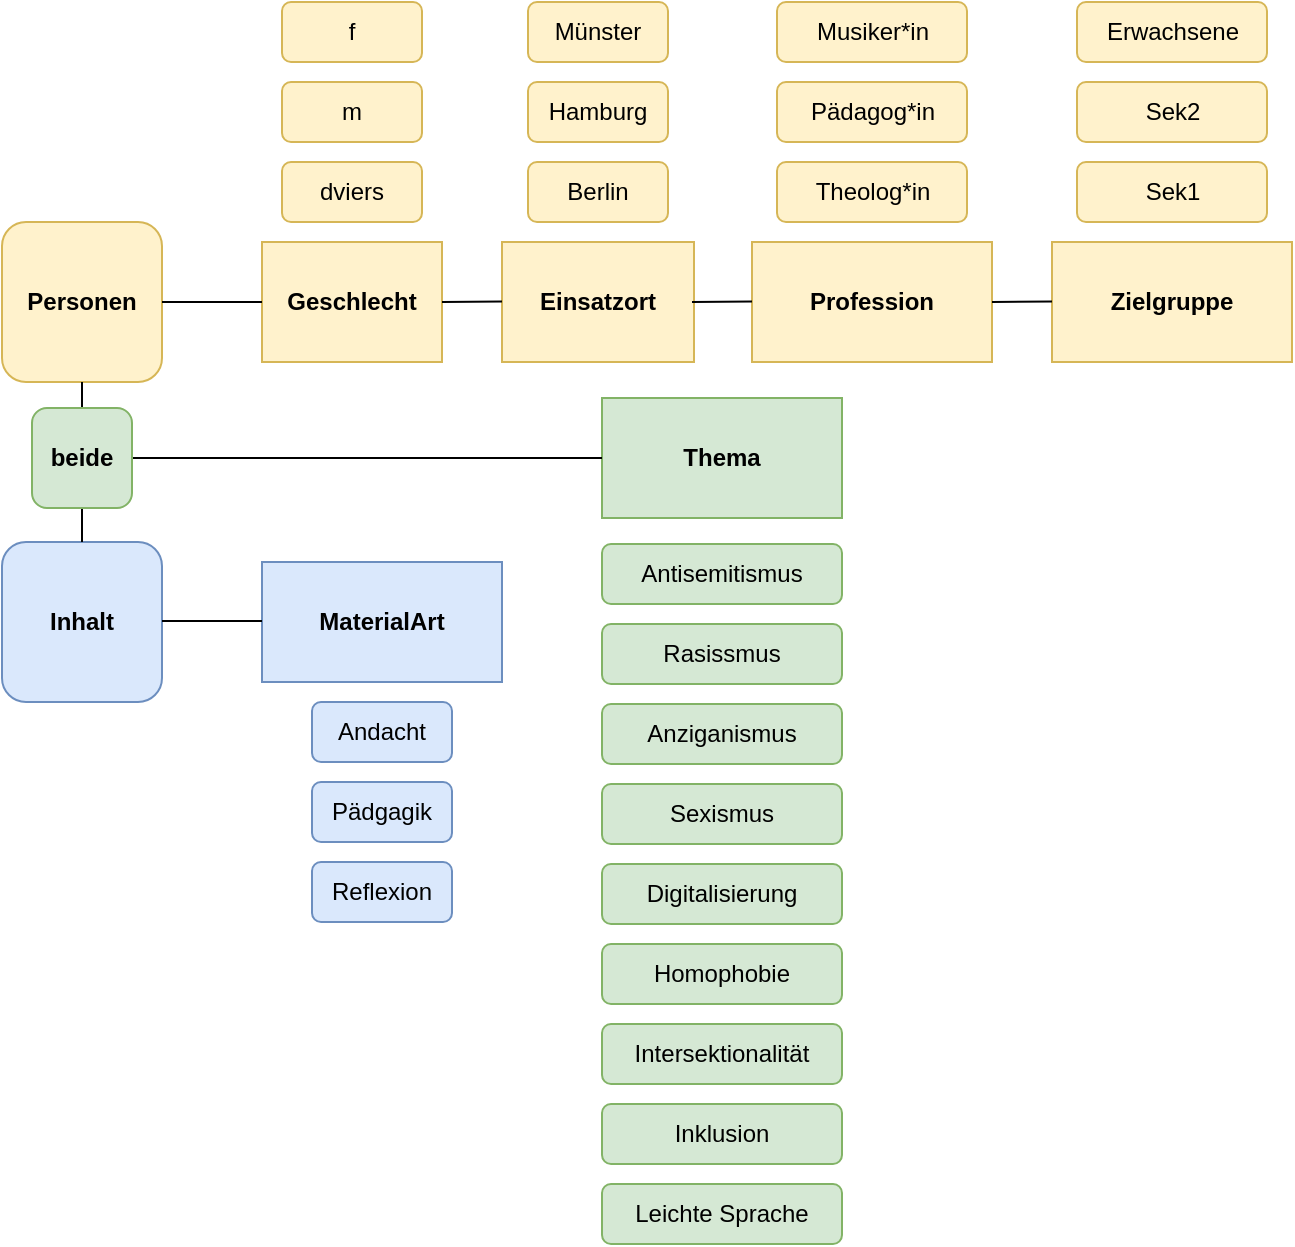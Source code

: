 <mxfile version="12.9.14" type="github">
  <diagram id="vkDm8yuSiqdQYIu3AHWu" name="Page-1">
    <mxGraphModel dx="569" dy="308" grid="1" gridSize="10" guides="1" tooltips="1" connect="1" arrows="1" fold="1" page="1" pageScale="1" pageWidth="827" pageHeight="1169" math="0" shadow="0">
      <root>
        <mxCell id="0" />
        <mxCell id="1" parent="0" />
        <mxCell id="Ti_JOpd2T_CDMf-D8d6Z-1" value="Personen" style="whiteSpace=wrap;html=1;aspect=fixed;fillColor=#fff2cc;strokeColor=#d6b656;fontStyle=1;rounded=1;glass=0;shadow=0;comic=0;" parent="1" vertex="1">
          <mxGeometry x="60" y="140" width="80" height="80" as="geometry" />
        </mxCell>
        <mxCell id="Ti_JOpd2T_CDMf-D8d6Z-2" value="Inhalt" style="whiteSpace=wrap;html=1;aspect=fixed;fillColor=#dae8fc;strokeColor=#6c8ebf;fontStyle=1;gradientColor=none;rounded=1;" parent="1" vertex="1">
          <mxGeometry x="60" y="300" width="80" height="80" as="geometry" />
        </mxCell>
        <mxCell id="Ti_JOpd2T_CDMf-D8d6Z-4" value="Geschlecht" style="rounded=0;whiteSpace=wrap;html=1;fillColor=#fff2cc;strokeColor=#d6b656;fontStyle=1" parent="1" vertex="1">
          <mxGeometry x="190" y="150" width="90" height="60" as="geometry" />
        </mxCell>
        <mxCell id="Ti_JOpd2T_CDMf-D8d6Z-5" value="MaterialArt" style="rounded=0;whiteSpace=wrap;html=1;fillColor=#dae8fc;strokeColor=#6c8ebf;fontStyle=1" parent="1" vertex="1">
          <mxGeometry x="190" y="310" width="120" height="60" as="geometry" />
        </mxCell>
        <mxCell id="Ti_JOpd2T_CDMf-D8d6Z-6" value="Einsatzort" style="rounded=0;whiteSpace=wrap;html=1;fillColor=#fff2cc;strokeColor=#d6b656;fontStyle=1" parent="1" vertex="1">
          <mxGeometry x="310" y="150" width="96" height="60" as="geometry" />
        </mxCell>
        <mxCell id="Ti_JOpd2T_CDMf-D8d6Z-7" value="Andacht" style="rounded=1;whiteSpace=wrap;html=1;fillColor=#dae8fc;strokeColor=#6c8ebf;fontStyle=0" parent="1" vertex="1">
          <mxGeometry x="215" y="380" width="70" height="30" as="geometry" />
        </mxCell>
        <mxCell id="Ti_JOpd2T_CDMf-D8d6Z-8" value="Pädgagik" style="rounded=1;whiteSpace=wrap;html=1;fillColor=#dae8fc;strokeColor=#6c8ebf;fontStyle=0" parent="1" vertex="1">
          <mxGeometry x="215" y="420" width="70" height="30" as="geometry" />
        </mxCell>
        <mxCell id="Ti_JOpd2T_CDMf-D8d6Z-9" value="Reflexion" style="rounded=1;whiteSpace=wrap;html=1;fillColor=#dae8fc;strokeColor=#6c8ebf;fontStyle=0" parent="1" vertex="1">
          <mxGeometry x="215" y="460" width="70" height="30" as="geometry" />
        </mxCell>
        <mxCell id="Ti_JOpd2T_CDMf-D8d6Z-11" value="f" style="rounded=1;whiteSpace=wrap;html=1;fillColor=#fff2cc;strokeColor=#d6b656;fontStyle=0" parent="1" vertex="1">
          <mxGeometry x="200" y="30" width="70" height="30" as="geometry" />
        </mxCell>
        <mxCell id="Ti_JOpd2T_CDMf-D8d6Z-12" value="m" style="rounded=1;whiteSpace=wrap;html=1;fillColor=#fff2cc;strokeColor=#d6b656;fontStyle=0" parent="1" vertex="1">
          <mxGeometry x="200" y="70" width="70" height="30" as="geometry" />
        </mxCell>
        <mxCell id="Ti_JOpd2T_CDMf-D8d6Z-13" value="dviers" style="rounded=1;whiteSpace=wrap;html=1;fillColor=#fff2cc;strokeColor=#d6b656;fontStyle=0" parent="1" vertex="1">
          <mxGeometry x="200" y="110" width="70" height="30" as="geometry" />
        </mxCell>
        <mxCell id="Ti_JOpd2T_CDMf-D8d6Z-14" value="Münster" style="rounded=1;whiteSpace=wrap;html=1;fillColor=#fff2cc;strokeColor=#d6b656;fontStyle=0" parent="1" vertex="1">
          <mxGeometry x="323" y="30" width="70" height="30" as="geometry" />
        </mxCell>
        <mxCell id="Ti_JOpd2T_CDMf-D8d6Z-15" value="Hamburg" style="rounded=1;whiteSpace=wrap;html=1;fillColor=#fff2cc;strokeColor=#d6b656;fontStyle=0" parent="1" vertex="1">
          <mxGeometry x="323" y="70" width="70" height="30" as="geometry" />
        </mxCell>
        <mxCell id="Ti_JOpd2T_CDMf-D8d6Z-16" value="Berlin" style="rounded=1;whiteSpace=wrap;html=1;fillColor=#fff2cc;strokeColor=#d6b656;fontStyle=0" parent="1" vertex="1">
          <mxGeometry x="323" y="110" width="70" height="30" as="geometry" />
        </mxCell>
        <mxCell id="Ti_JOpd2T_CDMf-D8d6Z-17" value="Profession" style="rounded=0;whiteSpace=wrap;html=1;fillColor=#fff2cc;strokeColor=#d6b656;fontStyle=1" parent="1" vertex="1">
          <mxGeometry x="435" y="150" width="120" height="60" as="geometry" />
        </mxCell>
        <mxCell id="Ti_JOpd2T_CDMf-D8d6Z-18" value="Musiker*in" style="rounded=1;whiteSpace=wrap;html=1;fillColor=#fff2cc;strokeColor=#d6b656;fontStyle=0" parent="1" vertex="1">
          <mxGeometry x="447.5" y="30" width="95" height="30" as="geometry" />
        </mxCell>
        <mxCell id="Ti_JOpd2T_CDMf-D8d6Z-19" value="Pädagog*in" style="rounded=1;whiteSpace=wrap;html=1;fillColor=#fff2cc;strokeColor=#d6b656;fontStyle=0" parent="1" vertex="1">
          <mxGeometry x="447.5" y="70" width="95" height="30" as="geometry" />
        </mxCell>
        <mxCell id="Ti_JOpd2T_CDMf-D8d6Z-20" value="Theolog*in" style="rounded=1;whiteSpace=wrap;html=1;fillColor=#fff2cc;strokeColor=#d6b656;fontStyle=0" parent="1" vertex="1">
          <mxGeometry x="447.5" y="110" width="95" height="30" as="geometry" />
        </mxCell>
        <mxCell id="Ti_JOpd2T_CDMf-D8d6Z-22" value="Zielgruppe" style="rounded=0;whiteSpace=wrap;html=1;fillColor=#fff2cc;strokeColor=#d6b656;fontStyle=1" parent="1" vertex="1">
          <mxGeometry x="585" y="150" width="120" height="60" as="geometry" />
        </mxCell>
        <mxCell id="Ti_JOpd2T_CDMf-D8d6Z-23" value="Erwachsene" style="rounded=1;whiteSpace=wrap;html=1;fillColor=#fff2cc;strokeColor=#d6b656;fontStyle=0" parent="1" vertex="1">
          <mxGeometry x="597.5" y="30" width="95" height="30" as="geometry" />
        </mxCell>
        <mxCell id="Ti_JOpd2T_CDMf-D8d6Z-24" value="Sek2" style="rounded=1;whiteSpace=wrap;html=1;fillColor=#fff2cc;strokeColor=#d6b656;fontStyle=0" parent="1" vertex="1">
          <mxGeometry x="597.5" y="70" width="95" height="30" as="geometry" />
        </mxCell>
        <mxCell id="Ti_JOpd2T_CDMf-D8d6Z-25" value="Sek1" style="rounded=1;whiteSpace=wrap;html=1;fillColor=#fff2cc;strokeColor=#d6b656;fontStyle=0" parent="1" vertex="1">
          <mxGeometry x="597.5" y="110" width="95" height="30" as="geometry" />
        </mxCell>
        <mxCell id="Ti_JOpd2T_CDMf-D8d6Z-26" value="Thema" style="rounded=0;whiteSpace=wrap;html=1;fillColor=#d5e8d4;strokeColor=#82b366;fontStyle=1" parent="1" vertex="1">
          <mxGeometry x="360" y="228" width="120" height="60" as="geometry" />
        </mxCell>
        <mxCell id="Ti_JOpd2T_CDMf-D8d6Z-27" value="Antisemitismus" style="rounded=1;whiteSpace=wrap;html=1;fillColor=#d5e8d4;strokeColor=#82b366;fontStyle=0" parent="1" vertex="1">
          <mxGeometry x="360" y="301" width="120" height="30" as="geometry" />
        </mxCell>
        <mxCell id="Ti_JOpd2T_CDMf-D8d6Z-28" value="Rasissmus" style="rounded=1;whiteSpace=wrap;html=1;fillColor=#d5e8d4;strokeColor=#82b366;fontStyle=0" parent="1" vertex="1">
          <mxGeometry x="360" y="341" width="120" height="30" as="geometry" />
        </mxCell>
        <mxCell id="Ti_JOpd2T_CDMf-D8d6Z-29" value="Anziganismus" style="rounded=1;whiteSpace=wrap;html=1;fillColor=#d5e8d4;strokeColor=#82b366;fontStyle=0" parent="1" vertex="1">
          <mxGeometry x="360" y="381" width="120" height="30" as="geometry" />
        </mxCell>
        <mxCell id="Ti_JOpd2T_CDMf-D8d6Z-30" value="Sexismus" style="rounded=1;whiteSpace=wrap;html=1;fillColor=#d5e8d4;strokeColor=#82b366;fontStyle=0" parent="1" vertex="1">
          <mxGeometry x="360" y="421" width="120" height="30" as="geometry" />
        </mxCell>
        <mxCell id="Ti_JOpd2T_CDMf-D8d6Z-31" value="Digitalisierung" style="rounded=1;whiteSpace=wrap;html=1;fillColor=#d5e8d4;strokeColor=#82b366;fontStyle=0" parent="1" vertex="1">
          <mxGeometry x="360" y="461" width="120" height="30" as="geometry" />
        </mxCell>
        <mxCell id="Ti_JOpd2T_CDMf-D8d6Z-32" value="Homophobie" style="rounded=1;whiteSpace=wrap;html=1;fillColor=#d5e8d4;strokeColor=#82b366;fontStyle=0" parent="1" vertex="1">
          <mxGeometry x="360" y="501" width="120" height="30" as="geometry" />
        </mxCell>
        <mxCell id="Ti_JOpd2T_CDMf-D8d6Z-33" value="Intersektionalität" style="rounded=1;whiteSpace=wrap;html=1;fillColor=#d5e8d4;strokeColor=#82b366;fontStyle=0" parent="1" vertex="1">
          <mxGeometry x="360" y="541" width="120" height="30" as="geometry" />
        </mxCell>
        <mxCell id="Ti_JOpd2T_CDMf-D8d6Z-34" value="Inklusion" style="rounded=1;whiteSpace=wrap;html=1;fillColor=#d5e8d4;strokeColor=#82b366;fontStyle=0" parent="1" vertex="1">
          <mxGeometry x="360" y="581" width="120" height="30" as="geometry" />
        </mxCell>
        <mxCell id="Ti_JOpd2T_CDMf-D8d6Z-35" value="Leichte Sprache" style="rounded=1;whiteSpace=wrap;html=1;fillColor=#d5e8d4;strokeColor=#82b366;fontStyle=0" parent="1" vertex="1">
          <mxGeometry x="360" y="621" width="120" height="30" as="geometry" />
        </mxCell>
        <mxCell id="Ti_JOpd2T_CDMf-D8d6Z-41" value="" style="endArrow=none;html=1;entryX=0.5;entryY=1;entryDx=0;entryDy=0;exitX=0.5;exitY=0;exitDx=0;exitDy=0;fontStyle=1" parent="1" source="Ti_JOpd2T_CDMf-D8d6Z-2" target="Ti_JOpd2T_CDMf-D8d6Z-1" edge="1">
          <mxGeometry width="50" height="50" relative="1" as="geometry">
            <mxPoint x="90" y="300" as="sourcePoint" />
            <mxPoint x="140" y="250" as="targetPoint" />
          </mxGeometry>
        </mxCell>
        <mxCell id="Ti_JOpd2T_CDMf-D8d6Z-42" value="" style="endArrow=none;html=1;exitX=0;exitY=0.5;exitDx=0;exitDy=0;fontStyle=1" parent="1" source="Ti_JOpd2T_CDMf-D8d6Z-26" edge="1">
          <mxGeometry width="50" height="50" relative="1" as="geometry">
            <mxPoint x="350" y="258" as="sourcePoint" />
            <mxPoint x="100" y="258" as="targetPoint" />
          </mxGeometry>
        </mxCell>
        <mxCell id="Ti_JOpd2T_CDMf-D8d6Z-43" value="" style="endArrow=none;html=1;entryX=0;entryY=0.5;entryDx=0;entryDy=0;exitX=1;exitY=0.5;exitDx=0;exitDy=0;fontStyle=1" parent="1" source="Ti_JOpd2T_CDMf-D8d6Z-1" target="Ti_JOpd2T_CDMf-D8d6Z-4" edge="1">
          <mxGeometry width="50" height="50" relative="1" as="geometry">
            <mxPoint x="140" y="190" as="sourcePoint" />
            <mxPoint x="190" y="140" as="targetPoint" />
          </mxGeometry>
        </mxCell>
        <mxCell id="Ti_JOpd2T_CDMf-D8d6Z-44" value="" style="endArrow=none;html=1;entryX=0;entryY=0.5;entryDx=0;entryDy=0;fontStyle=1" parent="1" edge="1">
          <mxGeometry width="50" height="50" relative="1" as="geometry">
            <mxPoint x="280" y="180" as="sourcePoint" />
            <mxPoint x="310" y="179.76" as="targetPoint" />
          </mxGeometry>
        </mxCell>
        <mxCell id="Ti_JOpd2T_CDMf-D8d6Z-46" value="" style="endArrow=none;html=1;entryX=0;entryY=0.5;entryDx=0;entryDy=0;fontStyle=1" parent="1" edge="1">
          <mxGeometry width="50" height="50" relative="1" as="geometry">
            <mxPoint x="405" y="180" as="sourcePoint" />
            <mxPoint x="435.0" y="179.76" as="targetPoint" />
          </mxGeometry>
        </mxCell>
        <mxCell id="Ti_JOpd2T_CDMf-D8d6Z-48" value="" style="endArrow=none;html=1;entryX=0;entryY=0.5;entryDx=0;entryDy=0;fontStyle=1" parent="1" edge="1">
          <mxGeometry width="50" height="50" relative="1" as="geometry">
            <mxPoint x="555" y="180" as="sourcePoint" />
            <mxPoint x="585.0" y="179.76" as="targetPoint" />
          </mxGeometry>
        </mxCell>
        <mxCell id="Ti_JOpd2T_CDMf-D8d6Z-49" value="" style="endArrow=none;html=1;entryX=0;entryY=0.5;entryDx=0;entryDy=0;exitX=1;exitY=0.5;exitDx=0;exitDy=0;fontStyle=1" parent="1" edge="1">
          <mxGeometry width="50" height="50" relative="1" as="geometry">
            <mxPoint x="140" y="339.52" as="sourcePoint" />
            <mxPoint x="190" y="339.52" as="targetPoint" />
          </mxGeometry>
        </mxCell>
        <mxCell id="tHiEjt_JhOGz74CXg9K--1" value="beide" style="whiteSpace=wrap;html=1;aspect=fixed;fillColor=#d5e8d4;strokeColor=#82b366;fontStyle=1;rounded=1;glass=0;shadow=0;comic=0;" vertex="1" parent="1">
          <mxGeometry x="75" y="233" width="50" height="50" as="geometry" />
        </mxCell>
      </root>
    </mxGraphModel>
  </diagram>
</mxfile>
